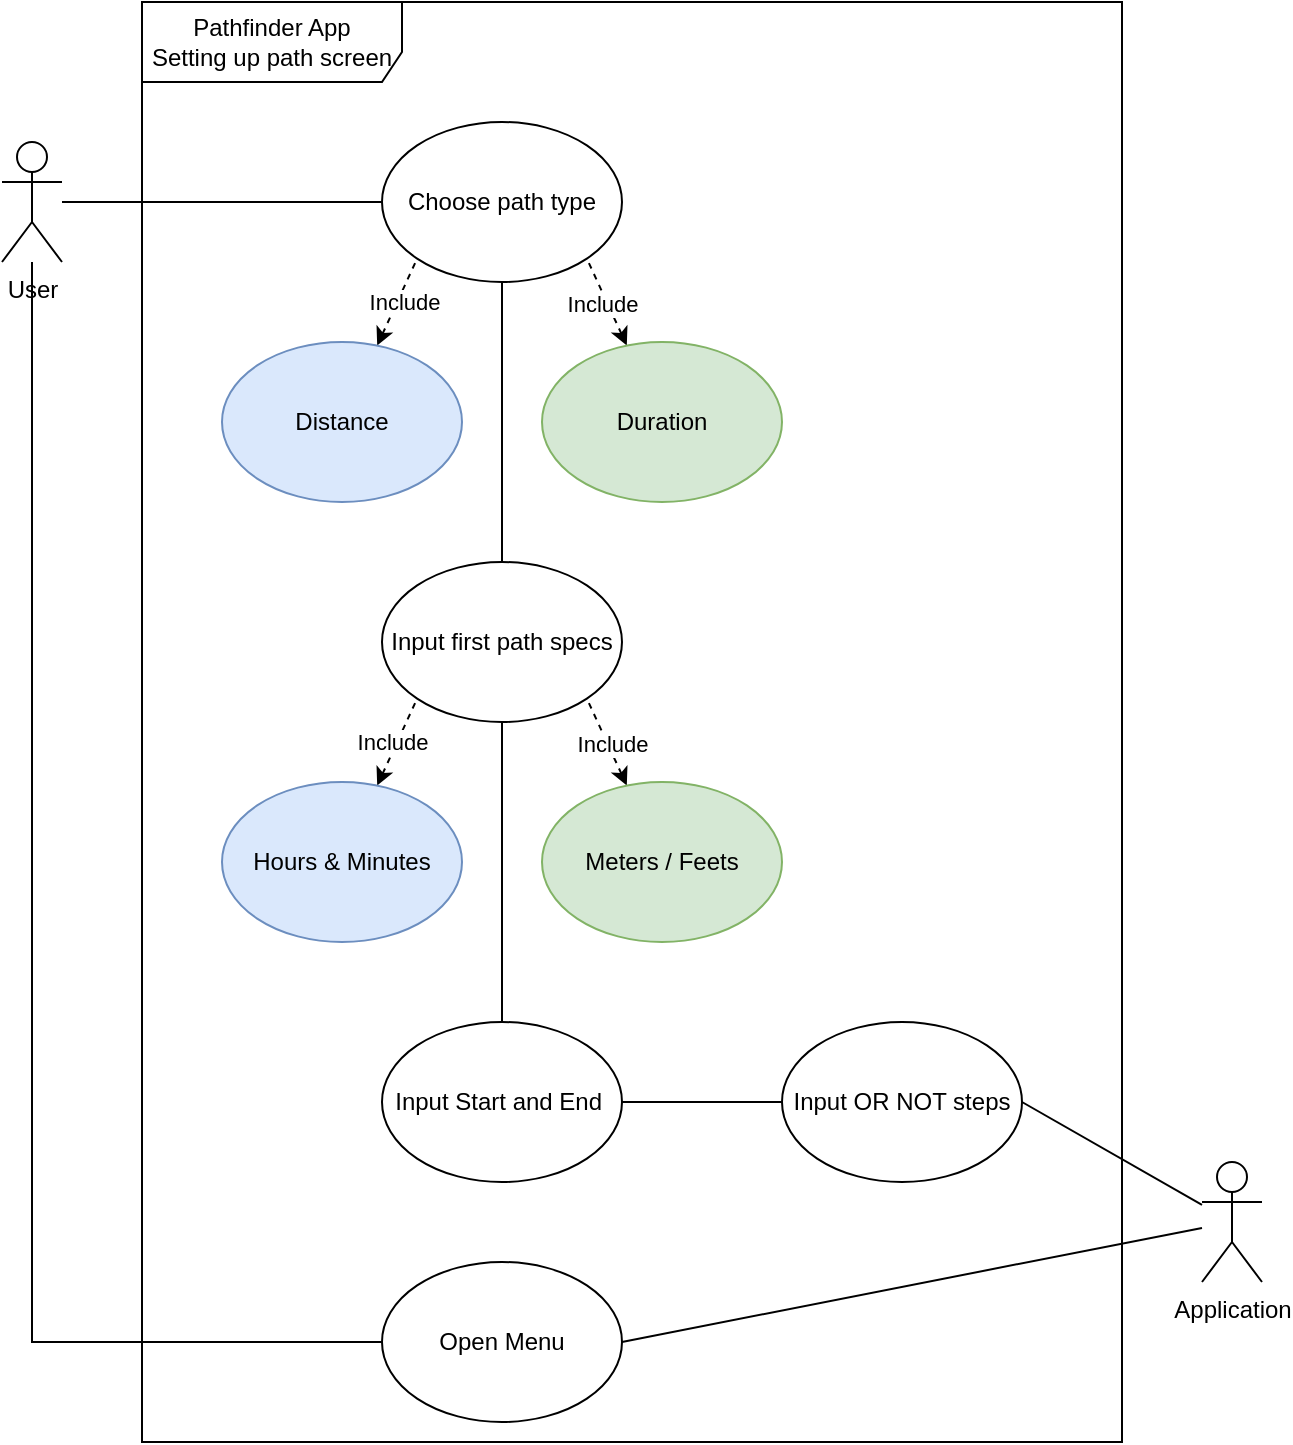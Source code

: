 <mxfile version="20.3.0" type="device"><diagram id="L2ya3VfZUcV8kMZx2G7b" name="Page-1"><mxGraphModel dx="2454" dy="816" grid="1" gridSize="10" guides="1" tooltips="1" connect="1" arrows="1" fold="1" page="1" pageScale="1" pageWidth="1100" pageHeight="850" math="0" shadow="0"><root><mxCell id="0"/><mxCell id="1" parent="0"/><mxCell id="T5qREClDj8twieMqipDp-1" value="Pathfinder App&lt;br&gt;Setting up path screen" style="shape=umlFrame;whiteSpace=wrap;html=1;width=130;height=40;" vertex="1" parent="1"><mxGeometry x="-980" y="40" width="490" height="720" as="geometry"/></mxCell><mxCell id="T5qREClDj8twieMqipDp-2" style="edgeStyle=none;rounded=0;orthogonalLoop=1;jettySize=auto;html=1;entryX=0;entryY=0.5;entryDx=0;entryDy=0;endArrow=none;endFill=0;" edge="1" parent="1" source="T5qREClDj8twieMqipDp-4" target="T5qREClDj8twieMqipDp-14"><mxGeometry relative="1" as="geometry"/></mxCell><mxCell id="T5qREClDj8twieMqipDp-40" style="edgeStyle=orthogonalEdgeStyle;rounded=0;orthogonalLoop=1;jettySize=auto;html=1;entryX=0;entryY=0.5;entryDx=0;entryDy=0;startArrow=none;startFill=0;endArrow=none;endFill=0;" edge="1" parent="1" source="T5qREClDj8twieMqipDp-4" target="T5qREClDj8twieMqipDp-39"><mxGeometry relative="1" as="geometry"><Array as="points"><mxPoint x="-1035" y="710"/></Array></mxGeometry></mxCell><mxCell id="T5qREClDj8twieMqipDp-4" value="User" style="shape=umlActor;verticalLabelPosition=bottom;verticalAlign=top;html=1;outlineConnect=0;" vertex="1" parent="1"><mxGeometry x="-1050" y="110" width="30" height="60" as="geometry"/></mxCell><mxCell id="T5qREClDj8twieMqipDp-30" style="edgeStyle=none;rounded=0;orthogonalLoop=1;jettySize=auto;html=1;entryX=1;entryY=0.5;entryDx=0;entryDy=0;endArrow=none;endFill=0;" edge="1" parent="1" source="T5qREClDj8twieMqipDp-7" target="T5qREClDj8twieMqipDp-28"><mxGeometry relative="1" as="geometry"/></mxCell><mxCell id="T5qREClDj8twieMqipDp-42" style="rounded=0;orthogonalLoop=1;jettySize=auto;html=1;entryX=1;entryY=0.5;entryDx=0;entryDy=0;startArrow=none;startFill=0;endArrow=none;endFill=0;" edge="1" parent="1" source="T5qREClDj8twieMqipDp-7" target="T5qREClDj8twieMqipDp-39"><mxGeometry relative="1" as="geometry"/></mxCell><mxCell id="T5qREClDj8twieMqipDp-7" value="Application" style="shape=umlActor;verticalLabelPosition=bottom;verticalAlign=top;html=1;outlineConnect=0;fillColor=none;" vertex="1" parent="1"><mxGeometry x="-450" y="620" width="30" height="60" as="geometry"/></mxCell><mxCell id="T5qREClDj8twieMqipDp-24" style="rounded=0;orthogonalLoop=1;jettySize=auto;html=1;entryX=0.5;entryY=0;entryDx=0;entryDy=0;endArrow=none;endFill=0;" edge="1" parent="1" source="T5qREClDj8twieMqipDp-14" target="T5qREClDj8twieMqipDp-22"><mxGeometry relative="1" as="geometry"/></mxCell><mxCell id="T5qREClDj8twieMqipDp-14" value="Choose path type" style="ellipse;whiteSpace=wrap;html=1;fillColor=none;" vertex="1" parent="1"><mxGeometry x="-860" y="100" width="120" height="80" as="geometry"/></mxCell><mxCell id="T5qREClDj8twieMqipDp-32" style="edgeStyle=none;rounded=0;orthogonalLoop=1;jettySize=auto;html=1;entryX=0;entryY=1;entryDx=0;entryDy=0;endArrow=none;endFill=0;dashed=1;startArrow=classic;startFill=1;" edge="1" parent="1" source="T5qREClDj8twieMqipDp-20" target="T5qREClDj8twieMqipDp-14"><mxGeometry relative="1" as="geometry"/></mxCell><mxCell id="T5qREClDj8twieMqipDp-36" value="Include" style="edgeLabel;html=1;align=center;verticalAlign=middle;resizable=0;points=[];" vertex="1" connectable="0" parent="T5qREClDj8twieMqipDp-32"><mxGeometry x="0.397" y="1" relative="1" as="geometry"><mxPoint y="9" as="offset"/></mxGeometry></mxCell><mxCell id="T5qREClDj8twieMqipDp-20" value="Distance" style="ellipse;whiteSpace=wrap;html=1;fillColor=#dae8fc;strokeColor=#6c8ebf;" vertex="1" parent="1"><mxGeometry x="-940" y="210" width="120" height="80" as="geometry"/></mxCell><mxCell id="T5qREClDj8twieMqipDp-31" style="edgeStyle=none;rounded=0;orthogonalLoop=1;jettySize=auto;html=1;entryX=1;entryY=1;entryDx=0;entryDy=0;endArrow=none;endFill=0;dashed=1;startArrow=classic;startFill=1;" edge="1" parent="1" source="T5qREClDj8twieMqipDp-21" target="T5qREClDj8twieMqipDp-14"><mxGeometry relative="1" as="geometry"/></mxCell><mxCell id="T5qREClDj8twieMqipDp-35" value="Include" style="edgeLabel;html=1;align=center;verticalAlign=middle;resizable=0;points=[];" vertex="1" connectable="0" parent="T5qREClDj8twieMqipDp-31"><mxGeometry x="0.435" y="-2" relative="1" as="geometry"><mxPoint y="11" as="offset"/></mxGeometry></mxCell><mxCell id="T5qREClDj8twieMqipDp-21" value="Duration" style="ellipse;whiteSpace=wrap;html=1;fillColor=#d5e8d4;strokeColor=#82b366;" vertex="1" parent="1"><mxGeometry x="-780" y="210" width="120" height="80" as="geometry"/></mxCell><mxCell id="T5qREClDj8twieMqipDp-27" style="edgeStyle=none;rounded=0;orthogonalLoop=1;jettySize=auto;html=1;entryX=0.5;entryY=0;entryDx=0;entryDy=0;endArrow=none;endFill=0;" edge="1" parent="1" source="T5qREClDj8twieMqipDp-22" target="T5qREClDj8twieMqipDp-26"><mxGeometry relative="1" as="geometry"/></mxCell><mxCell id="T5qREClDj8twieMqipDp-22" value="Input first path specs" style="ellipse;whiteSpace=wrap;html=1;fillColor=none;" vertex="1" parent="1"><mxGeometry x="-860" y="320" width="120" height="80" as="geometry"/></mxCell><mxCell id="T5qREClDj8twieMqipDp-34" style="edgeStyle=none;rounded=0;orthogonalLoop=1;jettySize=auto;html=1;entryX=1;entryY=1;entryDx=0;entryDy=0;endArrow=none;endFill=0;dashed=1;startArrow=classic;startFill=1;" edge="1" parent="1" source="T5qREClDj8twieMqipDp-23" target="T5qREClDj8twieMqipDp-22"><mxGeometry relative="1" as="geometry"/></mxCell><mxCell id="T5qREClDj8twieMqipDp-38" value="Include" style="edgeLabel;html=1;align=center;verticalAlign=middle;resizable=0;points=[];" vertex="1" connectable="0" parent="T5qREClDj8twieMqipDp-34"><mxGeometry x="-0.366" y="1" relative="1" as="geometry"><mxPoint y="-8" as="offset"/></mxGeometry></mxCell><mxCell id="T5qREClDj8twieMqipDp-23" value="Meters / Feets" style="ellipse;whiteSpace=wrap;html=1;fillColor=#d5e8d4;strokeColor=#82b366;" vertex="1" parent="1"><mxGeometry x="-780" y="430" width="120" height="80" as="geometry"/></mxCell><mxCell id="T5qREClDj8twieMqipDp-33" style="edgeStyle=none;rounded=0;orthogonalLoop=1;jettySize=auto;html=1;entryX=0;entryY=1;entryDx=0;entryDy=0;endArrow=none;endFill=0;dashed=1;startArrow=classic;startFill=1;" edge="1" parent="1" source="T5qREClDj8twieMqipDp-25" target="T5qREClDj8twieMqipDp-22"><mxGeometry relative="1" as="geometry"/></mxCell><mxCell id="T5qREClDj8twieMqipDp-37" value="Include" style="edgeLabel;html=1;align=center;verticalAlign=middle;resizable=0;points=[];" vertex="1" connectable="0" parent="T5qREClDj8twieMqipDp-33"><mxGeometry x="-0.316" relative="1" as="geometry"><mxPoint y="-7" as="offset"/></mxGeometry></mxCell><mxCell id="T5qREClDj8twieMqipDp-25" value="Hours &amp;amp; Minutes" style="ellipse;whiteSpace=wrap;html=1;fillColor=#dae8fc;strokeColor=#6c8ebf;" vertex="1" parent="1"><mxGeometry x="-940" y="430" width="120" height="80" as="geometry"/></mxCell><mxCell id="T5qREClDj8twieMqipDp-29" style="edgeStyle=none;rounded=0;orthogonalLoop=1;jettySize=auto;html=1;entryX=0;entryY=0.5;entryDx=0;entryDy=0;endArrow=none;endFill=0;" edge="1" parent="1" source="T5qREClDj8twieMqipDp-26" target="T5qREClDj8twieMqipDp-28"><mxGeometry relative="1" as="geometry"/></mxCell><mxCell id="T5qREClDj8twieMqipDp-26" value="Input Start and End&amp;nbsp;" style="ellipse;whiteSpace=wrap;html=1;fillColor=none;" vertex="1" parent="1"><mxGeometry x="-860" y="550" width="120" height="80" as="geometry"/></mxCell><mxCell id="T5qREClDj8twieMqipDp-28" value="Input OR NOT steps" style="ellipse;whiteSpace=wrap;html=1;fillColor=none;" vertex="1" parent="1"><mxGeometry x="-660" y="550" width="120" height="80" as="geometry"/></mxCell><mxCell id="T5qREClDj8twieMqipDp-39" value="Open Menu" style="ellipse;whiteSpace=wrap;html=1;fillColor=none;" vertex="1" parent="1"><mxGeometry x="-860" y="670" width="120" height="80" as="geometry"/></mxCell></root></mxGraphModel></diagram></mxfile>